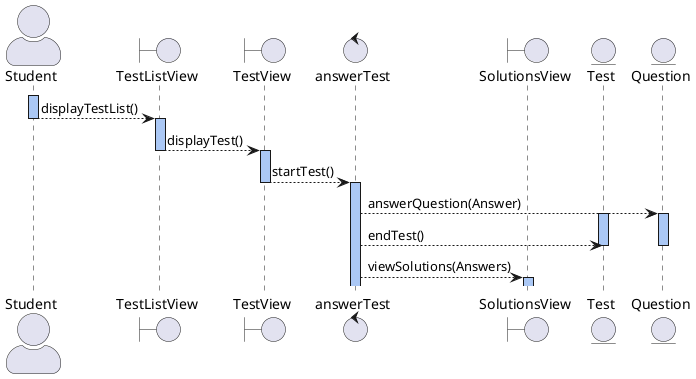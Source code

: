 @startuml sequenceDiagram

skinparam actorStyle awesome

actor Student
boundary TestListView
boundary TestView
control answerTest
boundary SolutionsView
entity Test
entity Question

activate Student #abc8f5
Student --> TestListView: displayTestList()
deactivate Student

activate TestListView #abc8f5
TestListView --> TestView: displayTest()
deactivate TestListView

activate TestView #abc8f5
TestView --> answerTest: startTest()
deactivate TestView

activate answerTest #abc8f5
answerTest --> Question: answerQuestion(Answer)
activate Question #abc8f5

activate Test #abc8f5
answerTest --> Test: endTest()
deactivate Question

deactivate Test
answerTest --> SolutionsView: viewSolutions(Answers)
activate SolutionsView #abc8f5

@enduml